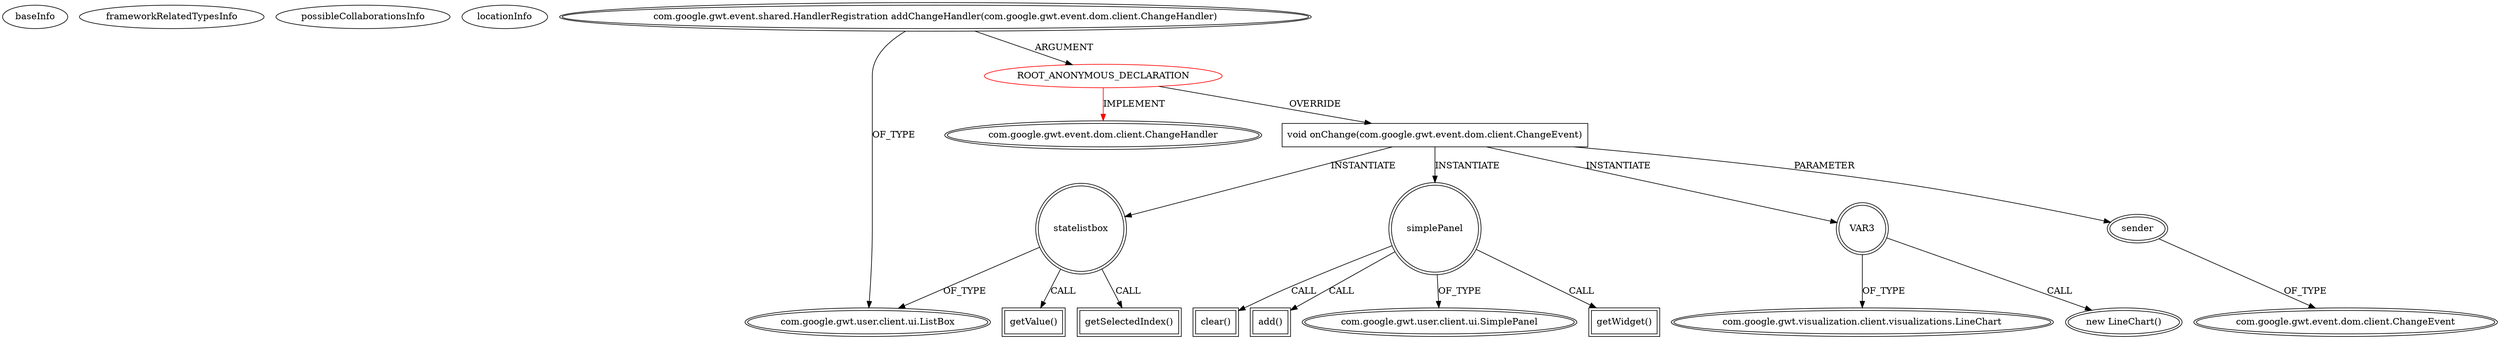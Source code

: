 digraph {
baseInfo[graphId=113,category="extension_graph",isAnonymous=true,possibleRelation=false]
frameworkRelatedTypesInfo[0="com.google.gwt.event.dom.client.ChangeHandler"]
possibleCollaborationsInfo[]
locationInfo[projectName="DeannaSurma-Census",filePath="/DeannaSurma-Census/Census-master/src/com/cs4302/census/client/Census.java",contextSignature="void initializeGui(java.lang.Runnable)",graphId="113"]
0[label="ROOT_ANONYMOUS_DECLARATION",vertexType="ROOT_ANONYMOUS_DECLARATION",isFrameworkType=false,color=red]
1[label="com.google.gwt.event.dom.client.ChangeHandler",vertexType="FRAMEWORK_INTERFACE_TYPE",isFrameworkType=true,peripheries=2]
2[label="com.google.gwt.event.shared.HandlerRegistration addChangeHandler(com.google.gwt.event.dom.client.ChangeHandler)",vertexType="OUTSIDE_CALL",isFrameworkType=true,peripheries=2]
3[label="com.google.gwt.user.client.ui.ListBox",vertexType="FRAMEWORK_CLASS_TYPE",isFrameworkType=true,peripheries=2]
4[label="void onChange(com.google.gwt.event.dom.client.ChangeEvent)",vertexType="OVERRIDING_METHOD_DECLARATION",isFrameworkType=false,shape=box]
5[label="sender",vertexType="PARAMETER_DECLARATION",isFrameworkType=true,peripheries=2]
6[label="com.google.gwt.event.dom.client.ChangeEvent",vertexType="FRAMEWORK_CLASS_TYPE",isFrameworkType=true,peripheries=2]
7[label="statelistbox",vertexType="VARIABLE_EXPRESION",isFrameworkType=true,peripheries=2,shape=circle]
8[label="getValue()",vertexType="INSIDE_CALL",isFrameworkType=true,peripheries=2,shape=box]
11[label="getSelectedIndex()",vertexType="INSIDE_CALL",isFrameworkType=true,peripheries=2,shape=box]
12[label="simplePanel",vertexType="VARIABLE_EXPRESION",isFrameworkType=true,peripheries=2,shape=circle]
14[label="com.google.gwt.user.client.ui.SimplePanel",vertexType="FRAMEWORK_CLASS_TYPE",isFrameworkType=true,peripheries=2]
13[label="getWidget()",vertexType="INSIDE_CALL",isFrameworkType=true,peripheries=2,shape=box]
16[label="VAR3",vertexType="VARIABLE_EXPRESION",isFrameworkType=true,peripheries=2,shape=circle]
17[label="com.google.gwt.visualization.client.visualizations.LineChart",vertexType="FRAMEWORK_CLASS_TYPE",isFrameworkType=true,peripheries=2]
15[label="new LineChart()",vertexType="CONSTRUCTOR_CALL",isFrameworkType=true,peripheries=2]
19[label="clear()",vertexType="INSIDE_CALL",isFrameworkType=true,peripheries=2,shape=box]
21[label="add()",vertexType="INSIDE_CALL",isFrameworkType=true,peripheries=2,shape=box]
0->1[label="IMPLEMENT",color=red]
2->0[label="ARGUMENT"]
2->3[label="OF_TYPE"]
0->4[label="OVERRIDE"]
5->6[label="OF_TYPE"]
4->5[label="PARAMETER"]
4->7[label="INSTANTIATE"]
7->3[label="OF_TYPE"]
7->8[label="CALL"]
7->11[label="CALL"]
4->12[label="INSTANTIATE"]
12->14[label="OF_TYPE"]
12->13[label="CALL"]
4->16[label="INSTANTIATE"]
16->17[label="OF_TYPE"]
16->15[label="CALL"]
12->19[label="CALL"]
12->21[label="CALL"]
}
